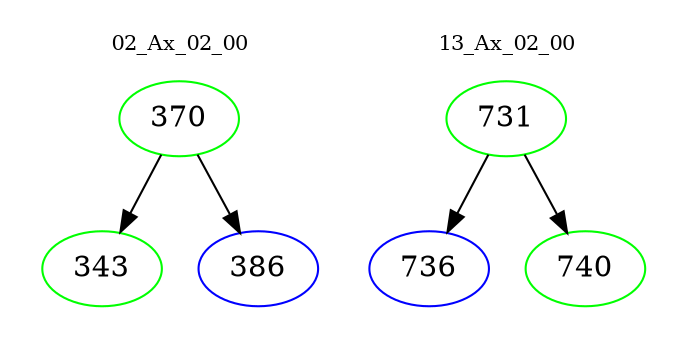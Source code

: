 digraph{
subgraph cluster_0 {
color = white
label = "02_Ax_02_00";
fontsize=10;
T0_370 [label="370", color="green"]
T0_370 -> T0_343 [color="black"]
T0_343 [label="343", color="green"]
T0_370 -> T0_386 [color="black"]
T0_386 [label="386", color="blue"]
}
subgraph cluster_1 {
color = white
label = "13_Ax_02_00";
fontsize=10;
T1_731 [label="731", color="green"]
T1_731 -> T1_736 [color="black"]
T1_736 [label="736", color="blue"]
T1_731 -> T1_740 [color="black"]
T1_740 [label="740", color="green"]
}
}
